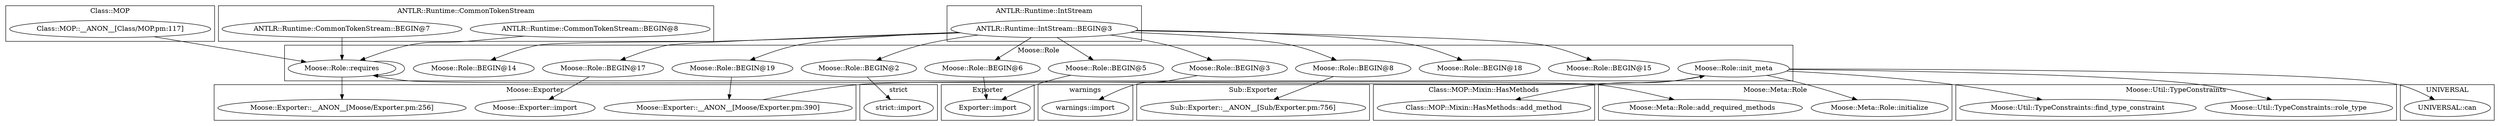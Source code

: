 digraph {
graph [overlap=false]
subgraph cluster_Sub_Exporter {
	label="Sub::Exporter";
	"Sub::Exporter::__ANON__[Sub/Exporter.pm:756]";
}
subgraph cluster_warnings {
	label="warnings";
	"warnings::import";
}
subgraph cluster_Moose_Exporter {
	label="Moose::Exporter";
	"Moose::Exporter::__ANON__[Moose/Exporter.pm:390]";
	"Moose::Exporter::import";
	"Moose::Exporter::__ANON__[Moose/Exporter.pm:256]";
}
subgraph cluster_strict {
	label="strict";
	"strict::import";
}
subgraph cluster_Class_MOP {
	label="Class::MOP";
	"Class::MOP::__ANON__[Class/MOP.pm:117]";
}
subgraph cluster_Class_MOP_Mixin_HasMethods {
	label="Class::MOP::Mixin::HasMethods";
	"Class::MOP::Mixin::HasMethods::add_method";
}
subgraph cluster_Moose_Meta_Role {
	label="Moose::Meta::Role";
	"Moose::Meta::Role::add_required_methods";
	"Moose::Meta::Role::initialize";
}
subgraph cluster_Moose_Util_TypeConstraints {
	label="Moose::Util::TypeConstraints";
	"Moose::Util::TypeConstraints::find_type_constraint";
	"Moose::Util::TypeConstraints::role_type";
}
subgraph cluster_Exporter {
	label="Exporter";
	"Exporter::import";
}
subgraph cluster_Moose_Role {
	label="Moose::Role";
	"Moose::Role::BEGIN@2";
	"Moose::Role::BEGIN@6";
	"Moose::Role::BEGIN@3";
	"Moose::Role::BEGIN@17";
	"Moose::Role::BEGIN@15";
	"Moose::Role::BEGIN@18";
	"Moose::Role::BEGIN@5";
	"Moose::Role::BEGIN@8";
	"Moose::Role::BEGIN@14";
	"Moose::Role::init_meta";
	"Moose::Role::BEGIN@19";
	"Moose::Role::requires";
}
subgraph cluster_ANTLR_Runtime_CommonTokenStream {
	label="ANTLR::Runtime::CommonTokenStream";
	"ANTLR::Runtime::CommonTokenStream::BEGIN@8";
	"ANTLR::Runtime::CommonTokenStream::BEGIN@7";
}
subgraph cluster_UNIVERSAL {
	label="UNIVERSAL";
	"UNIVERSAL::can";
}
subgraph cluster_ANTLR_Runtime_IntStream {
	label="ANTLR::Runtime::IntStream";
	"ANTLR::Runtime::IntStream::BEGIN@3";
}
"Moose::Role::init_meta" -> "Moose::Util::TypeConstraints::role_type";
"Moose::Role::BEGIN@17" -> "Moose::Exporter::import";
"Moose::Role::BEGIN@6" -> "Exporter::import";
"Moose::Role::BEGIN@5" -> "Exporter::import";
"Moose::Role::init_meta" -> "Moose::Util::TypeConstraints::find_type_constraint";
"ANTLR::Runtime::IntStream::BEGIN@3" -> "Moose::Role::BEGIN@5";
"Moose::Role::requires" -> "Moose::Meta::Role::add_required_methods";
"Moose::Role::init_meta" -> "UNIVERSAL::can";
"Moose::Role::BEGIN@8" -> "Sub::Exporter::__ANON__[Sub/Exporter.pm:756]";
"Moose::Role::BEGIN@3" -> "warnings::import";
"ANTLR::Runtime::IntStream::BEGIN@3" -> "Moose::Role::BEGIN@8";
"ANTLR::Runtime::IntStream::BEGIN@3" -> "Moose::Role::BEGIN@15";
"Moose::Role::requires" -> "Moose::Exporter::__ANON__[Moose/Exporter.pm:256]";
"Moose::Role::BEGIN@2" -> "strict::import";
"Class::MOP::__ANON__[Class/MOP.pm:117]" -> "Moose::Role::requires";
"ANTLR::Runtime::CommonTokenStream::BEGIN@8" -> "Moose::Role::requires";
"ANTLR::Runtime::CommonTokenStream::BEGIN@7" -> "Moose::Role::requires";
"Moose::Role::requires" -> "Moose::Role::requires";
"ANTLR::Runtime::IntStream::BEGIN@3" -> "Moose::Role::BEGIN@14";
"ANTLR::Runtime::IntStream::BEGIN@3" -> "Moose::Role::BEGIN@2";
"ANTLR::Runtime::IntStream::BEGIN@3" -> "Moose::Role::BEGIN@18";
"Moose::Role::init_meta" -> "Moose::Meta::Role::initialize";
"ANTLR::Runtime::IntStream::BEGIN@3" -> "Moose::Role::BEGIN@3";
"ANTLR::Runtime::IntStream::BEGIN@3" -> "Moose::Role::BEGIN@17";
"ANTLR::Runtime::IntStream::BEGIN@3" -> "Moose::Role::BEGIN@19";
"Moose::Role::BEGIN@19" -> "Moose::Exporter::__ANON__[Moose/Exporter.pm:390]";
"Moose::Exporter::__ANON__[Moose/Exporter.pm:390]" -> "Moose::Role::init_meta";
"Moose::Role::init_meta" -> "Class::MOP::Mixin::HasMethods::add_method";
"ANTLR::Runtime::IntStream::BEGIN@3" -> "Moose::Role::BEGIN@6";
}
